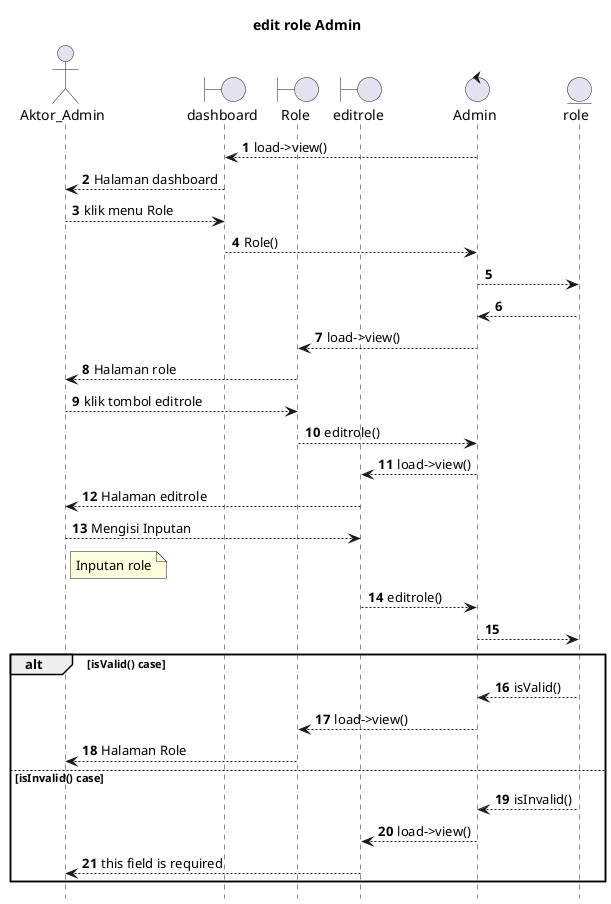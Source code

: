 @startuml

autonumber
hide footbox
title edit role Admin

Actor Aktor_Admin
boundary dashboard
boundary Role
boundary editrole
control Admin
Entity role

Admin --> dashboard: load->view()
dashboard --> Aktor_Admin: Halaman dashboard
Aktor_Admin --> dashboard: klik menu Role
dashboard --> Admin: Role()
Admin --> role:
    
    role --> Admin:
    Admin --> Role: load->view()
    Role --> Aktor_Admin: Halaman role

Aktor_Admin --> Role: klik tombol editrole
Role --> Admin: editrole()
Admin --> editrole: load->view()
editrole --> Aktor_Admin: Halaman editrole

Aktor_Admin --> editrole: Mengisi Inputan
    note right of Aktor_Admin
        Inputan role
            end note
editrole --> Admin: editrole()
Admin --> role:

alt isValid() case
    
    role --> Admin: isValid()
    Admin --> Role: load->view()
    Role --> Aktor_Admin: Halaman Role

else isInvalid() case
    
    role --> Admin: isInvalid()
    Admin --> editrole: load->view()
    editrole --> Aktor_Admin: this field is required
end


@enduml
